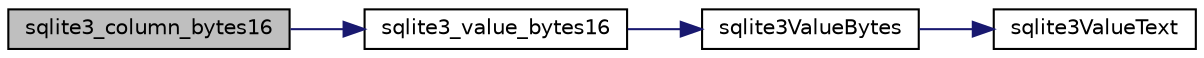 digraph "sqlite3_column_bytes16"
{
  edge [fontname="Helvetica",fontsize="10",labelfontname="Helvetica",labelfontsize="10"];
  node [fontname="Helvetica",fontsize="10",shape=record];
  rankdir="LR";
  Node1 [label="sqlite3_column_bytes16",height=0.2,width=0.4,color="black", fillcolor="grey75", style="filled", fontcolor="black"];
  Node1 -> Node2 [color="midnightblue",fontsize="10",style="solid",fontname="Helvetica"];
  Node2 [label="sqlite3_value_bytes16",height=0.2,width=0.4,color="black", fillcolor="white", style="filled",URL="$sqlite3_8c.html#a9cf0bf40978c9f88172a15231d8498cf"];
  Node2 -> Node3 [color="midnightblue",fontsize="10",style="solid",fontname="Helvetica"];
  Node3 [label="sqlite3ValueBytes",height=0.2,width=0.4,color="black", fillcolor="white", style="filled",URL="$sqlite3_8c.html#a2eac906bf499092dbbbfbb47ae75ad06"];
  Node3 -> Node4 [color="midnightblue",fontsize="10",style="solid",fontname="Helvetica"];
  Node4 [label="sqlite3ValueText",height=0.2,width=0.4,color="black", fillcolor="white", style="filled",URL="$sqlite3_8c.html#ad567a94e52d1adf81f4857fdba00a59b"];
}
